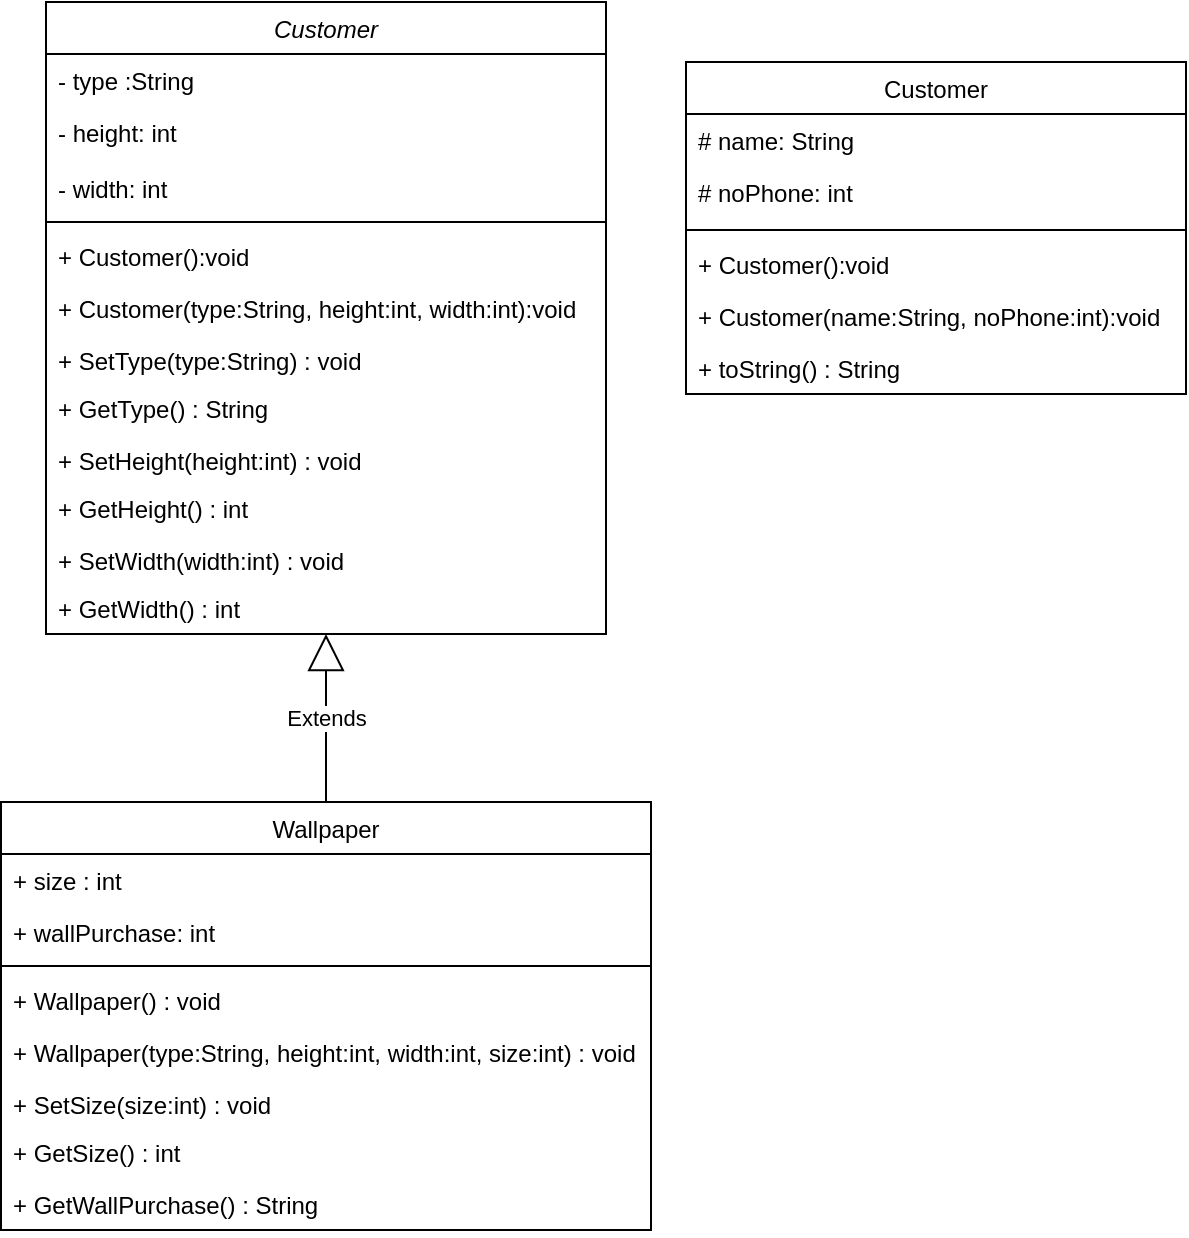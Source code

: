 <mxfile version="13.11.0" type="github">
  <diagram id="C5RBs43oDa-KdzZeNtuy" name="Page-1">
    <mxGraphModel dx="868" dy="482" grid="1" gridSize="10" guides="1" tooltips="1" connect="1" arrows="1" fold="1" page="1" pageScale="1" pageWidth="827" pageHeight="1169" math="0" shadow="0">
      <root>
        <mxCell id="WIyWlLk6GJQsqaUBKTNV-0" />
        <mxCell id="WIyWlLk6GJQsqaUBKTNV-1" parent="WIyWlLk6GJQsqaUBKTNV-0" />
        <mxCell id="G7k7l3nj8XJO_CQFKy6A-16" value="Extends" style="endArrow=block;endSize=16;endFill=0;html=1;entryX=0.5;entryY=1;entryDx=0;entryDy=0;exitX=0.5;exitY=0;exitDx=0;exitDy=0;" parent="WIyWlLk6GJQsqaUBKTNV-1" source="G7k7l3nj8XJO_CQFKy6A-23" target="G7k7l3nj8XJO_CQFKy6A-17" edge="1">
          <mxGeometry width="160" relative="1" as="geometry">
            <mxPoint x="558" y="410" as="sourcePoint" />
            <mxPoint x="410" y="410" as="targetPoint" />
          </mxGeometry>
        </mxCell>
        <mxCell id="G7k7l3nj8XJO_CQFKy6A-17" value="Customer" style="swimlane;fontStyle=2;align=center;verticalAlign=top;childLayout=stackLayout;horizontal=1;startSize=26;horizontalStack=0;resizeParent=1;resizeLast=0;collapsible=1;marginBottom=0;rounded=0;shadow=0;strokeWidth=1;" parent="WIyWlLk6GJQsqaUBKTNV-1" vertex="1">
          <mxGeometry x="240" y="80" width="280" height="316" as="geometry">
            <mxRectangle x="230" y="140" width="160" height="26" as="alternateBounds" />
          </mxGeometry>
        </mxCell>
        <mxCell id="G7k7l3nj8XJO_CQFKy6A-18" value="- type :String" style="text;align=left;verticalAlign=top;spacingLeft=4;spacingRight=4;overflow=hidden;rotatable=0;points=[[0,0.5],[1,0.5]];portConstraint=eastwest;" parent="G7k7l3nj8XJO_CQFKy6A-17" vertex="1">
          <mxGeometry y="26" width="280" height="26" as="geometry" />
        </mxCell>
        <mxCell id="G7k7l3nj8XJO_CQFKy6A-32" value="- height: int" style="text;align=left;verticalAlign=top;spacingLeft=4;spacingRight=4;overflow=hidden;rotatable=0;points=[[0,0.5],[1,0.5]];portConstraint=eastwest;" parent="G7k7l3nj8XJO_CQFKy6A-17" vertex="1">
          <mxGeometry y="52" width="280" height="28" as="geometry" />
        </mxCell>
        <mxCell id="G7k7l3nj8XJO_CQFKy6A-33" value="- width: int" style="text;align=left;verticalAlign=top;spacingLeft=4;spacingRight=4;overflow=hidden;rotatable=0;points=[[0,0.5],[1,0.5]];portConstraint=eastwest;rounded=0;shadow=0;html=0;" parent="G7k7l3nj8XJO_CQFKy6A-17" vertex="1">
          <mxGeometry y="80" width="280" height="26" as="geometry" />
        </mxCell>
        <mxCell id="G7k7l3nj8XJO_CQFKy6A-19" value="" style="line;html=1;strokeWidth=1;align=left;verticalAlign=middle;spacingTop=-1;spacingLeft=3;spacingRight=3;rotatable=0;labelPosition=right;points=[];portConstraint=eastwest;" parent="G7k7l3nj8XJO_CQFKy6A-17" vertex="1">
          <mxGeometry y="106" width="280" height="8" as="geometry" />
        </mxCell>
        <mxCell id="G7k7l3nj8XJO_CQFKy6A-20" value="+ Customer():void" style="text;align=left;verticalAlign=top;spacingLeft=4;spacingRight=4;overflow=hidden;rotatable=0;points=[[0,0.5],[1,0.5]];portConstraint=eastwest;" parent="G7k7l3nj8XJO_CQFKy6A-17" vertex="1">
          <mxGeometry y="114" width="280" height="26" as="geometry" />
        </mxCell>
        <mxCell id="G7k7l3nj8XJO_CQFKy6A-34" value="+ Customer(type:String, height:int, width:int):void" style="text;align=left;verticalAlign=top;spacingLeft=4;spacingRight=4;overflow=hidden;rotatable=0;points=[[0,0.5],[1,0.5]];portConstraint=eastwest;" parent="G7k7l3nj8XJO_CQFKy6A-17" vertex="1">
          <mxGeometry y="140" width="280" height="26" as="geometry" />
        </mxCell>
        <mxCell id="G7k7l3nj8XJO_CQFKy6A-21" value="+ SetType(type:String) : void" style="text;align=left;verticalAlign=top;spacingLeft=4;spacingRight=4;overflow=hidden;rotatable=0;points=[[0,0.5],[1,0.5]];portConstraint=eastwest;" parent="G7k7l3nj8XJO_CQFKy6A-17" vertex="1">
          <mxGeometry y="166" width="280" height="24" as="geometry" />
        </mxCell>
        <mxCell id="G7k7l3nj8XJO_CQFKy6A-22" value="+ GetType() : String" style="text;align=left;verticalAlign=top;spacingLeft=4;spacingRight=4;overflow=hidden;rotatable=0;points=[[0,0.5],[1,0.5]];portConstraint=eastwest;" parent="G7k7l3nj8XJO_CQFKy6A-17" vertex="1">
          <mxGeometry y="190" width="280" height="26" as="geometry" />
        </mxCell>
        <mxCell id="G7k7l3nj8XJO_CQFKy6A-35" value="+ SetHeight(height:int) : void" style="text;align=left;verticalAlign=top;spacingLeft=4;spacingRight=4;overflow=hidden;rotatable=0;points=[[0,0.5],[1,0.5]];portConstraint=eastwest;" parent="G7k7l3nj8XJO_CQFKy6A-17" vertex="1">
          <mxGeometry y="216" width="280" height="24" as="geometry" />
        </mxCell>
        <mxCell id="G7k7l3nj8XJO_CQFKy6A-36" value="+ GetHeight() : int" style="text;align=left;verticalAlign=top;spacingLeft=4;spacingRight=4;overflow=hidden;rotatable=0;points=[[0,0.5],[1,0.5]];portConstraint=eastwest;" parent="G7k7l3nj8XJO_CQFKy6A-17" vertex="1">
          <mxGeometry y="240" width="280" height="26" as="geometry" />
        </mxCell>
        <mxCell id="G7k7l3nj8XJO_CQFKy6A-37" value="+ SetWidth(width:int) : void" style="text;align=left;verticalAlign=top;spacingLeft=4;spacingRight=4;overflow=hidden;rotatable=0;points=[[0,0.5],[1,0.5]];portConstraint=eastwest;" parent="G7k7l3nj8XJO_CQFKy6A-17" vertex="1">
          <mxGeometry y="266" width="280" height="24" as="geometry" />
        </mxCell>
        <mxCell id="G7k7l3nj8XJO_CQFKy6A-38" value="+ GetWidth() : int" style="text;align=left;verticalAlign=top;spacingLeft=4;spacingRight=4;overflow=hidden;rotatable=0;points=[[0,0.5],[1,0.5]];portConstraint=eastwest;" parent="G7k7l3nj8XJO_CQFKy6A-17" vertex="1">
          <mxGeometry y="290" width="280" height="26" as="geometry" />
        </mxCell>
        <mxCell id="G7k7l3nj8XJO_CQFKy6A-23" value="Wallpaper" style="swimlane;fontStyle=0;align=center;verticalAlign=top;childLayout=stackLayout;horizontal=1;startSize=26;horizontalStack=0;resizeParent=1;resizeLast=0;collapsible=1;marginBottom=0;rounded=0;shadow=0;strokeWidth=1;" parent="WIyWlLk6GJQsqaUBKTNV-1" vertex="1">
          <mxGeometry x="217.5" y="480" width="325" height="214" as="geometry">
            <mxRectangle x="550" y="140" width="160" height="26" as="alternateBounds" />
          </mxGeometry>
        </mxCell>
        <mxCell id="G7k7l3nj8XJO_CQFKy6A-24" value="+ size : int" style="text;align=left;verticalAlign=top;spacingLeft=4;spacingRight=4;overflow=hidden;rotatable=0;points=[[0,0.5],[1,0.5]];portConstraint=eastwest;" parent="G7k7l3nj8XJO_CQFKy6A-23" vertex="1">
          <mxGeometry y="26" width="325" height="26" as="geometry" />
        </mxCell>
        <mxCell id="G7k7l3nj8XJO_CQFKy6A-44" value="+ wallPurchase: int" style="text;align=left;verticalAlign=top;spacingLeft=4;spacingRight=4;overflow=hidden;rotatable=0;points=[[0,0.5],[1,0.5]];portConstraint=eastwest;" parent="G7k7l3nj8XJO_CQFKy6A-23" vertex="1">
          <mxGeometry y="52" width="325" height="26" as="geometry" />
        </mxCell>
        <mxCell id="G7k7l3nj8XJO_CQFKy6A-25" value="" style="line;html=1;strokeWidth=1;align=left;verticalAlign=middle;spacingTop=-1;spacingLeft=3;spacingRight=3;rotatable=0;labelPosition=right;points=[];portConstraint=eastwest;" parent="G7k7l3nj8XJO_CQFKy6A-23" vertex="1">
          <mxGeometry y="78" width="325" height="8" as="geometry" />
        </mxCell>
        <mxCell id="G7k7l3nj8XJO_CQFKy6A-26" value="+ Wallpaper() : void" style="text;align=left;verticalAlign=top;spacingLeft=4;spacingRight=4;overflow=hidden;rotatable=0;points=[[0,0.5],[1,0.5]];portConstraint=eastwest;" parent="G7k7l3nj8XJO_CQFKy6A-23" vertex="1">
          <mxGeometry y="86" width="325" height="26" as="geometry" />
        </mxCell>
        <mxCell id="G7k7l3nj8XJO_CQFKy6A-40" value="+ Wallpaper(type:String, height:int, width:int, size:int) : void" style="text;align=left;verticalAlign=top;spacingLeft=4;spacingRight=4;overflow=hidden;rotatable=0;points=[[0,0.5],[1,0.5]];portConstraint=eastwest;" parent="G7k7l3nj8XJO_CQFKy6A-23" vertex="1">
          <mxGeometry y="112" width="325" height="26" as="geometry" />
        </mxCell>
        <mxCell id="G7k7l3nj8XJO_CQFKy6A-41" value="+ SetSize(size:int) : void" style="text;align=left;verticalAlign=top;spacingLeft=4;spacingRight=4;overflow=hidden;rotatable=0;points=[[0,0.5],[1,0.5]];portConstraint=eastwest;" parent="G7k7l3nj8XJO_CQFKy6A-23" vertex="1">
          <mxGeometry y="138" width="325" height="24" as="geometry" />
        </mxCell>
        <mxCell id="G7k7l3nj8XJO_CQFKy6A-42" value="+ GetSize() : int" style="text;align=left;verticalAlign=top;spacingLeft=4;spacingRight=4;overflow=hidden;rotatable=0;points=[[0,0.5],[1,0.5]];portConstraint=eastwest;" parent="G7k7l3nj8XJO_CQFKy6A-23" vertex="1">
          <mxGeometry y="162" width="325" height="26" as="geometry" />
        </mxCell>
        <mxCell id="G7k7l3nj8XJO_CQFKy6A-43" value="+ GetWallPurchase() : String" style="text;align=left;verticalAlign=top;spacingLeft=4;spacingRight=4;overflow=hidden;rotatable=0;points=[[0,0.5],[1,0.5]];portConstraint=eastwest;" parent="G7k7l3nj8XJO_CQFKy6A-23" vertex="1">
          <mxGeometry y="188" width="325" height="26" as="geometry" />
        </mxCell>
        <mxCell id="BjgQXasS7I7r8XZrjL_a-0" value="Customer" style="swimlane;fontStyle=0;align=center;verticalAlign=top;childLayout=stackLayout;horizontal=1;startSize=26;horizontalStack=0;resizeParent=1;resizeLast=0;collapsible=1;marginBottom=0;rounded=0;shadow=0;strokeWidth=1;" vertex="1" parent="WIyWlLk6GJQsqaUBKTNV-1">
          <mxGeometry x="560" y="110" width="250" height="166" as="geometry">
            <mxRectangle x="130" y="380" width="160" height="26" as="alternateBounds" />
          </mxGeometry>
        </mxCell>
        <mxCell id="BjgQXasS7I7r8XZrjL_a-1" value="# name: String" style="text;align=left;verticalAlign=top;spacingLeft=4;spacingRight=4;overflow=hidden;rotatable=0;points=[[0,0.5],[1,0.5]];portConstraint=eastwest;" vertex="1" parent="BjgQXasS7I7r8XZrjL_a-0">
          <mxGeometry y="26" width="250" height="26" as="geometry" />
        </mxCell>
        <mxCell id="BjgQXasS7I7r8XZrjL_a-2" value="# noPhone: int" style="text;align=left;verticalAlign=top;spacingLeft=4;spacingRight=4;overflow=hidden;rotatable=0;points=[[0,0.5],[1,0.5]];portConstraint=eastwest;" vertex="1" parent="BjgQXasS7I7r8XZrjL_a-0">
          <mxGeometry y="52" width="250" height="28" as="geometry" />
        </mxCell>
        <mxCell id="BjgQXasS7I7r8XZrjL_a-3" value="" style="line;html=1;strokeWidth=1;align=left;verticalAlign=middle;spacingTop=-1;spacingLeft=3;spacingRight=3;rotatable=0;labelPosition=right;points=[];portConstraint=eastwest;" vertex="1" parent="BjgQXasS7I7r8XZrjL_a-0">
          <mxGeometry y="80" width="250" height="8" as="geometry" />
        </mxCell>
        <mxCell id="BjgQXasS7I7r8XZrjL_a-5" value="+ Customer():void" style="text;align=left;verticalAlign=top;spacingLeft=4;spacingRight=4;overflow=hidden;rotatable=0;points=[[0,0.5],[1,0.5]];portConstraint=eastwest;" vertex="1" parent="BjgQXasS7I7r8XZrjL_a-0">
          <mxGeometry y="88" width="250" height="26" as="geometry" />
        </mxCell>
        <mxCell id="BjgQXasS7I7r8XZrjL_a-4" value="+ Customer(name:String, noPhone:int):void" style="text;align=left;verticalAlign=top;spacingLeft=4;spacingRight=4;overflow=hidden;rotatable=0;points=[[0,0.5],[1,0.5]];portConstraint=eastwest;fontStyle=0" vertex="1" parent="BjgQXasS7I7r8XZrjL_a-0">
          <mxGeometry y="114" width="250" height="26" as="geometry" />
        </mxCell>
        <mxCell id="BjgQXasS7I7r8XZrjL_a-6" value="+ toString() : String" style="text;align=left;verticalAlign=top;spacingLeft=4;spacingRight=4;overflow=hidden;rotatable=0;points=[[0,0.5],[1,0.5]];portConstraint=eastwest;" vertex="1" parent="BjgQXasS7I7r8XZrjL_a-0">
          <mxGeometry y="140" width="250" height="26" as="geometry" />
        </mxCell>
      </root>
    </mxGraphModel>
  </diagram>
</mxfile>
